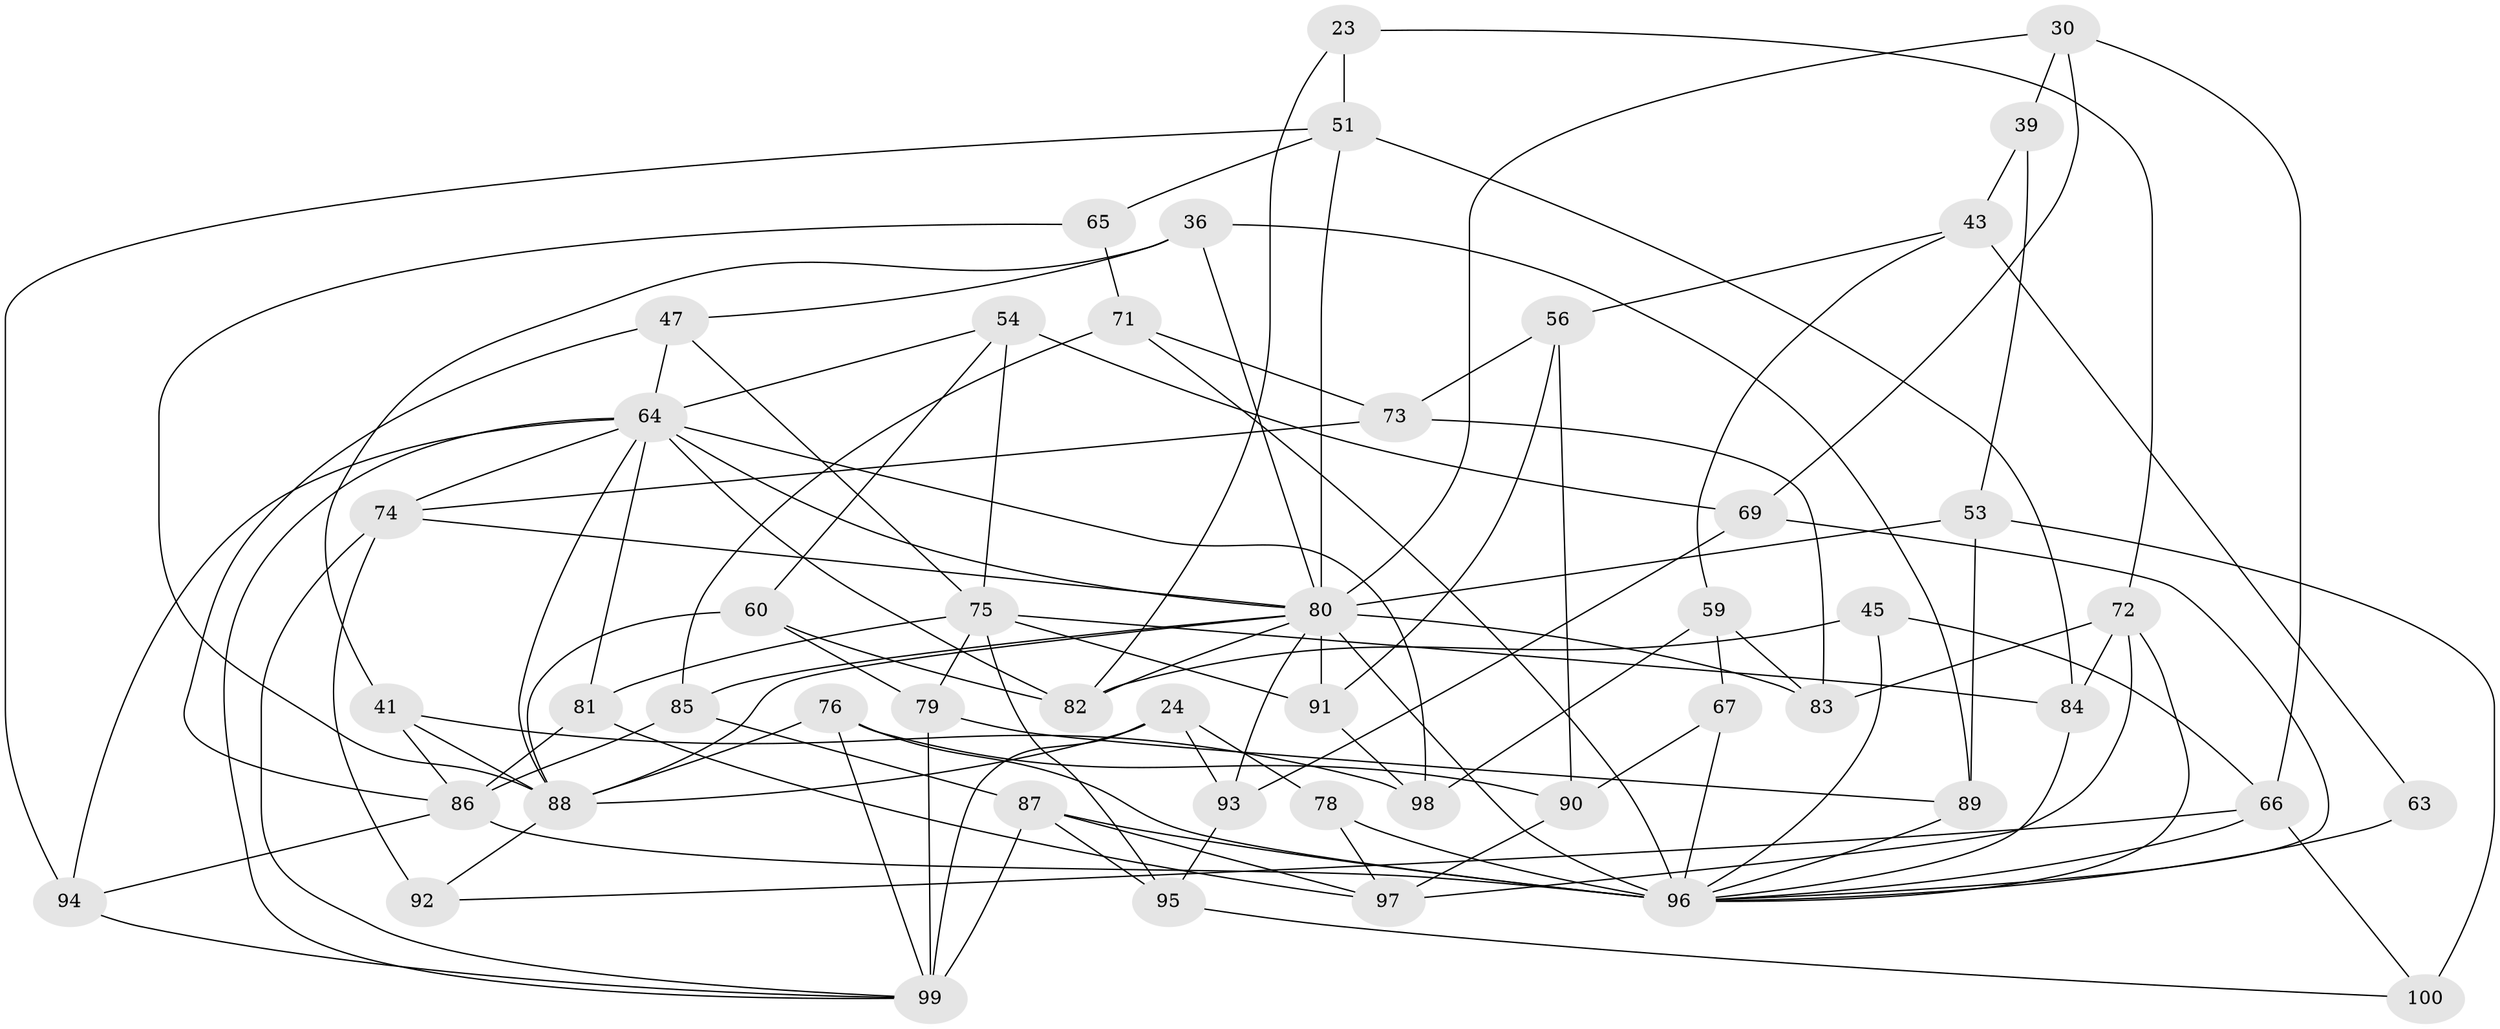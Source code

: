 // original degree distribution, {4: 1.0}
// Generated by graph-tools (version 1.1) at 2025/56/03/09/25 04:56:57]
// undirected, 50 vertices, 117 edges
graph export_dot {
graph [start="1"]
  node [color=gray90,style=filled];
  23;
  24 [super="+1"];
  30 [super="+7"];
  36;
  39;
  41;
  43;
  45;
  47;
  51 [super="+19+34"];
  53 [super="+28"];
  54;
  56;
  59;
  60;
  63;
  64 [super="+20+37"];
  65;
  66 [super="+6+35"];
  67;
  69;
  71;
  72 [super="+40"];
  73;
  74 [super="+15"];
  75 [super="+4+16"];
  76;
  78;
  79;
  80 [super="+68+27+33"];
  81 [super="+50"];
  82 [super="+52"];
  83;
  84 [super="+31"];
  85;
  86 [super="+46"];
  87 [super="+62+49+77"];
  88 [super="+12+22"];
  89;
  90 [super="+48"];
  91;
  92;
  93;
  94;
  95;
  96 [super="+8+26+70+61"];
  97 [super="+57+42"];
  98;
  99 [super="+44+32+21"];
  100;
  23 -- 51 [weight=2];
  23 -- 72;
  23 -- 82;
  24 -- 99 [weight=3];
  24 -- 93;
  24 -- 78;
  24 -- 88;
  30 -- 69;
  30 -- 39 [weight=2];
  30 -- 66 [weight=2];
  30 -- 80;
  36 -- 41;
  36 -- 89;
  36 -- 47;
  36 -- 80;
  39 -- 53;
  39 -- 43;
  41 -- 98;
  41 -- 86;
  41 -- 88;
  43 -- 63;
  43 -- 56;
  43 -- 59;
  45 -- 82;
  45 -- 66 [weight=2];
  45 -- 96;
  47 -- 75;
  47 -- 86;
  47 -- 64;
  51 -- 65 [weight=2];
  51 -- 94;
  51 -- 84 [weight=2];
  51 -- 80;
  53 -- 100 [weight=2];
  53 -- 80 [weight=4];
  53 -- 89;
  54 -- 60;
  54 -- 69;
  54 -- 75;
  54 -- 64;
  56 -- 73;
  56 -- 91;
  56 -- 90;
  59 -- 98;
  59 -- 67;
  59 -- 83;
  60 -- 82;
  60 -- 88;
  60 -- 79;
  63 -- 96 [weight=3];
  64 -- 80;
  64 -- 98;
  64 -- 99 [weight=2];
  64 -- 74;
  64 -- 81;
  64 -- 88;
  64 -- 94;
  64 -- 82 [weight=2];
  65 -- 71;
  65 -- 88;
  66 -- 96 [weight=2];
  66 -- 100;
  66 -- 92;
  67 -- 90 [weight=2];
  67 -- 96;
  69 -- 93;
  69 -- 96;
  71 -- 85;
  71 -- 73;
  71 -- 96;
  72 -- 97 [weight=2];
  72 -- 96;
  72 -- 83;
  72 -- 84;
  73 -- 74;
  73 -- 83;
  74 -- 92 [weight=2];
  74 -- 80;
  74 -- 99;
  75 -- 95;
  75 -- 91;
  75 -- 84;
  75 -- 81 [weight=2];
  75 -- 79;
  76 -- 90;
  76 -- 99;
  76 -- 96;
  76 -- 88;
  78 -- 97;
  78 -- 96 [weight=2];
  79 -- 89;
  79 -- 99;
  80 -- 91;
  80 -- 83;
  80 -- 85;
  80 -- 93;
  80 -- 96 [weight=3];
  80 -- 88;
  80 -- 82;
  81 -- 86 [weight=2];
  81 -- 97;
  84 -- 96 [weight=2];
  85 -- 86;
  85 -- 87;
  86 -- 96 [weight=2];
  86 -- 94;
  87 -- 95;
  87 -- 96 [weight=3];
  87 -- 99 [weight=3];
  87 -- 97 [weight=2];
  88 -- 92;
  89 -- 96;
  90 -- 97 [weight=2];
  91 -- 98;
  93 -- 95;
  94 -- 99;
  95 -- 100;
}
